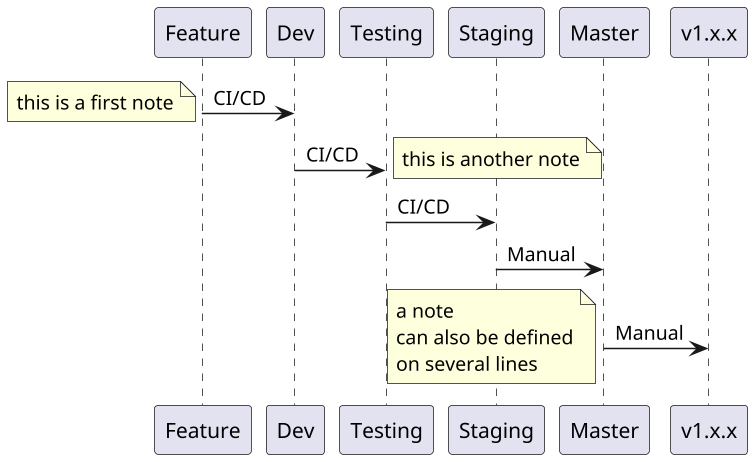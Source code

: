 @startuml
scale 1.5

Feature -> Dev: CI/CD
note left: this is a first note
Dev -> Testing: CI/CD
note right: this is another note
Testing -> Staging: CI/CD
Staging -> Master: Manual
Master -> v1.x.x: Manual
note left
a note
can also be defined
on several lines
end note

@enduml